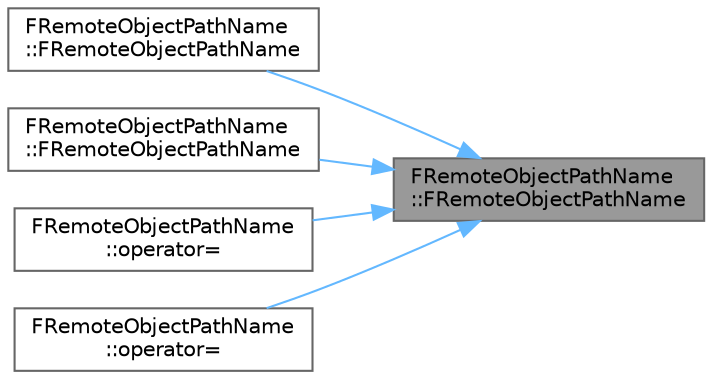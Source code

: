 digraph "FRemoteObjectPathName::FRemoteObjectPathName"
{
 // INTERACTIVE_SVG=YES
 // LATEX_PDF_SIZE
  bgcolor="transparent";
  edge [fontname=Helvetica,fontsize=10,labelfontname=Helvetica,labelfontsize=10];
  node [fontname=Helvetica,fontsize=10,shape=box,height=0.2,width=0.4];
  rankdir="RL";
  Node1 [id="Node000001",label="FRemoteObjectPathName\l::FRemoteObjectPathName",height=0.2,width=0.4,color="gray40", fillcolor="grey60", style="filled", fontcolor="black",tooltip=" "];
  Node1 -> Node2 [id="edge1_Node000001_Node000002",dir="back",color="steelblue1",style="solid",tooltip=" "];
  Node2 [id="Node000002",label="FRemoteObjectPathName\l::FRemoteObjectPathName",height=0.2,width=0.4,color="grey40", fillcolor="white", style="filled",URL="$df/d7e/structFRemoteObjectPathName.html#abc95673992243161998e775a6a0e1d20",tooltip=" "];
  Node1 -> Node3 [id="edge2_Node000001_Node000003",dir="back",color="steelblue1",style="solid",tooltip=" "];
  Node3 [id="Node000003",label="FRemoteObjectPathName\l::FRemoteObjectPathName",height=0.2,width=0.4,color="grey40", fillcolor="white", style="filled",URL="$df/d7e/structFRemoteObjectPathName.html#a4bbfcc23b4af80d57c1bf34027b8d58a",tooltip=" "];
  Node1 -> Node4 [id="edge3_Node000001_Node000004",dir="back",color="steelblue1",style="solid",tooltip=" "];
  Node4 [id="Node000004",label="FRemoteObjectPathName\l::operator=",height=0.2,width=0.4,color="grey40", fillcolor="white", style="filled",URL="$df/d7e/structFRemoteObjectPathName.html#a8f6b50dee44128a8c17c5b3039c7488e",tooltip=" "];
  Node1 -> Node5 [id="edge4_Node000001_Node000005",dir="back",color="steelblue1",style="solid",tooltip=" "];
  Node5 [id="Node000005",label="FRemoteObjectPathName\l::operator=",height=0.2,width=0.4,color="grey40", fillcolor="white", style="filled",URL="$df/d7e/structFRemoteObjectPathName.html#afc57fb89dc2b0738259ec8ebc1297682",tooltip=" "];
}
